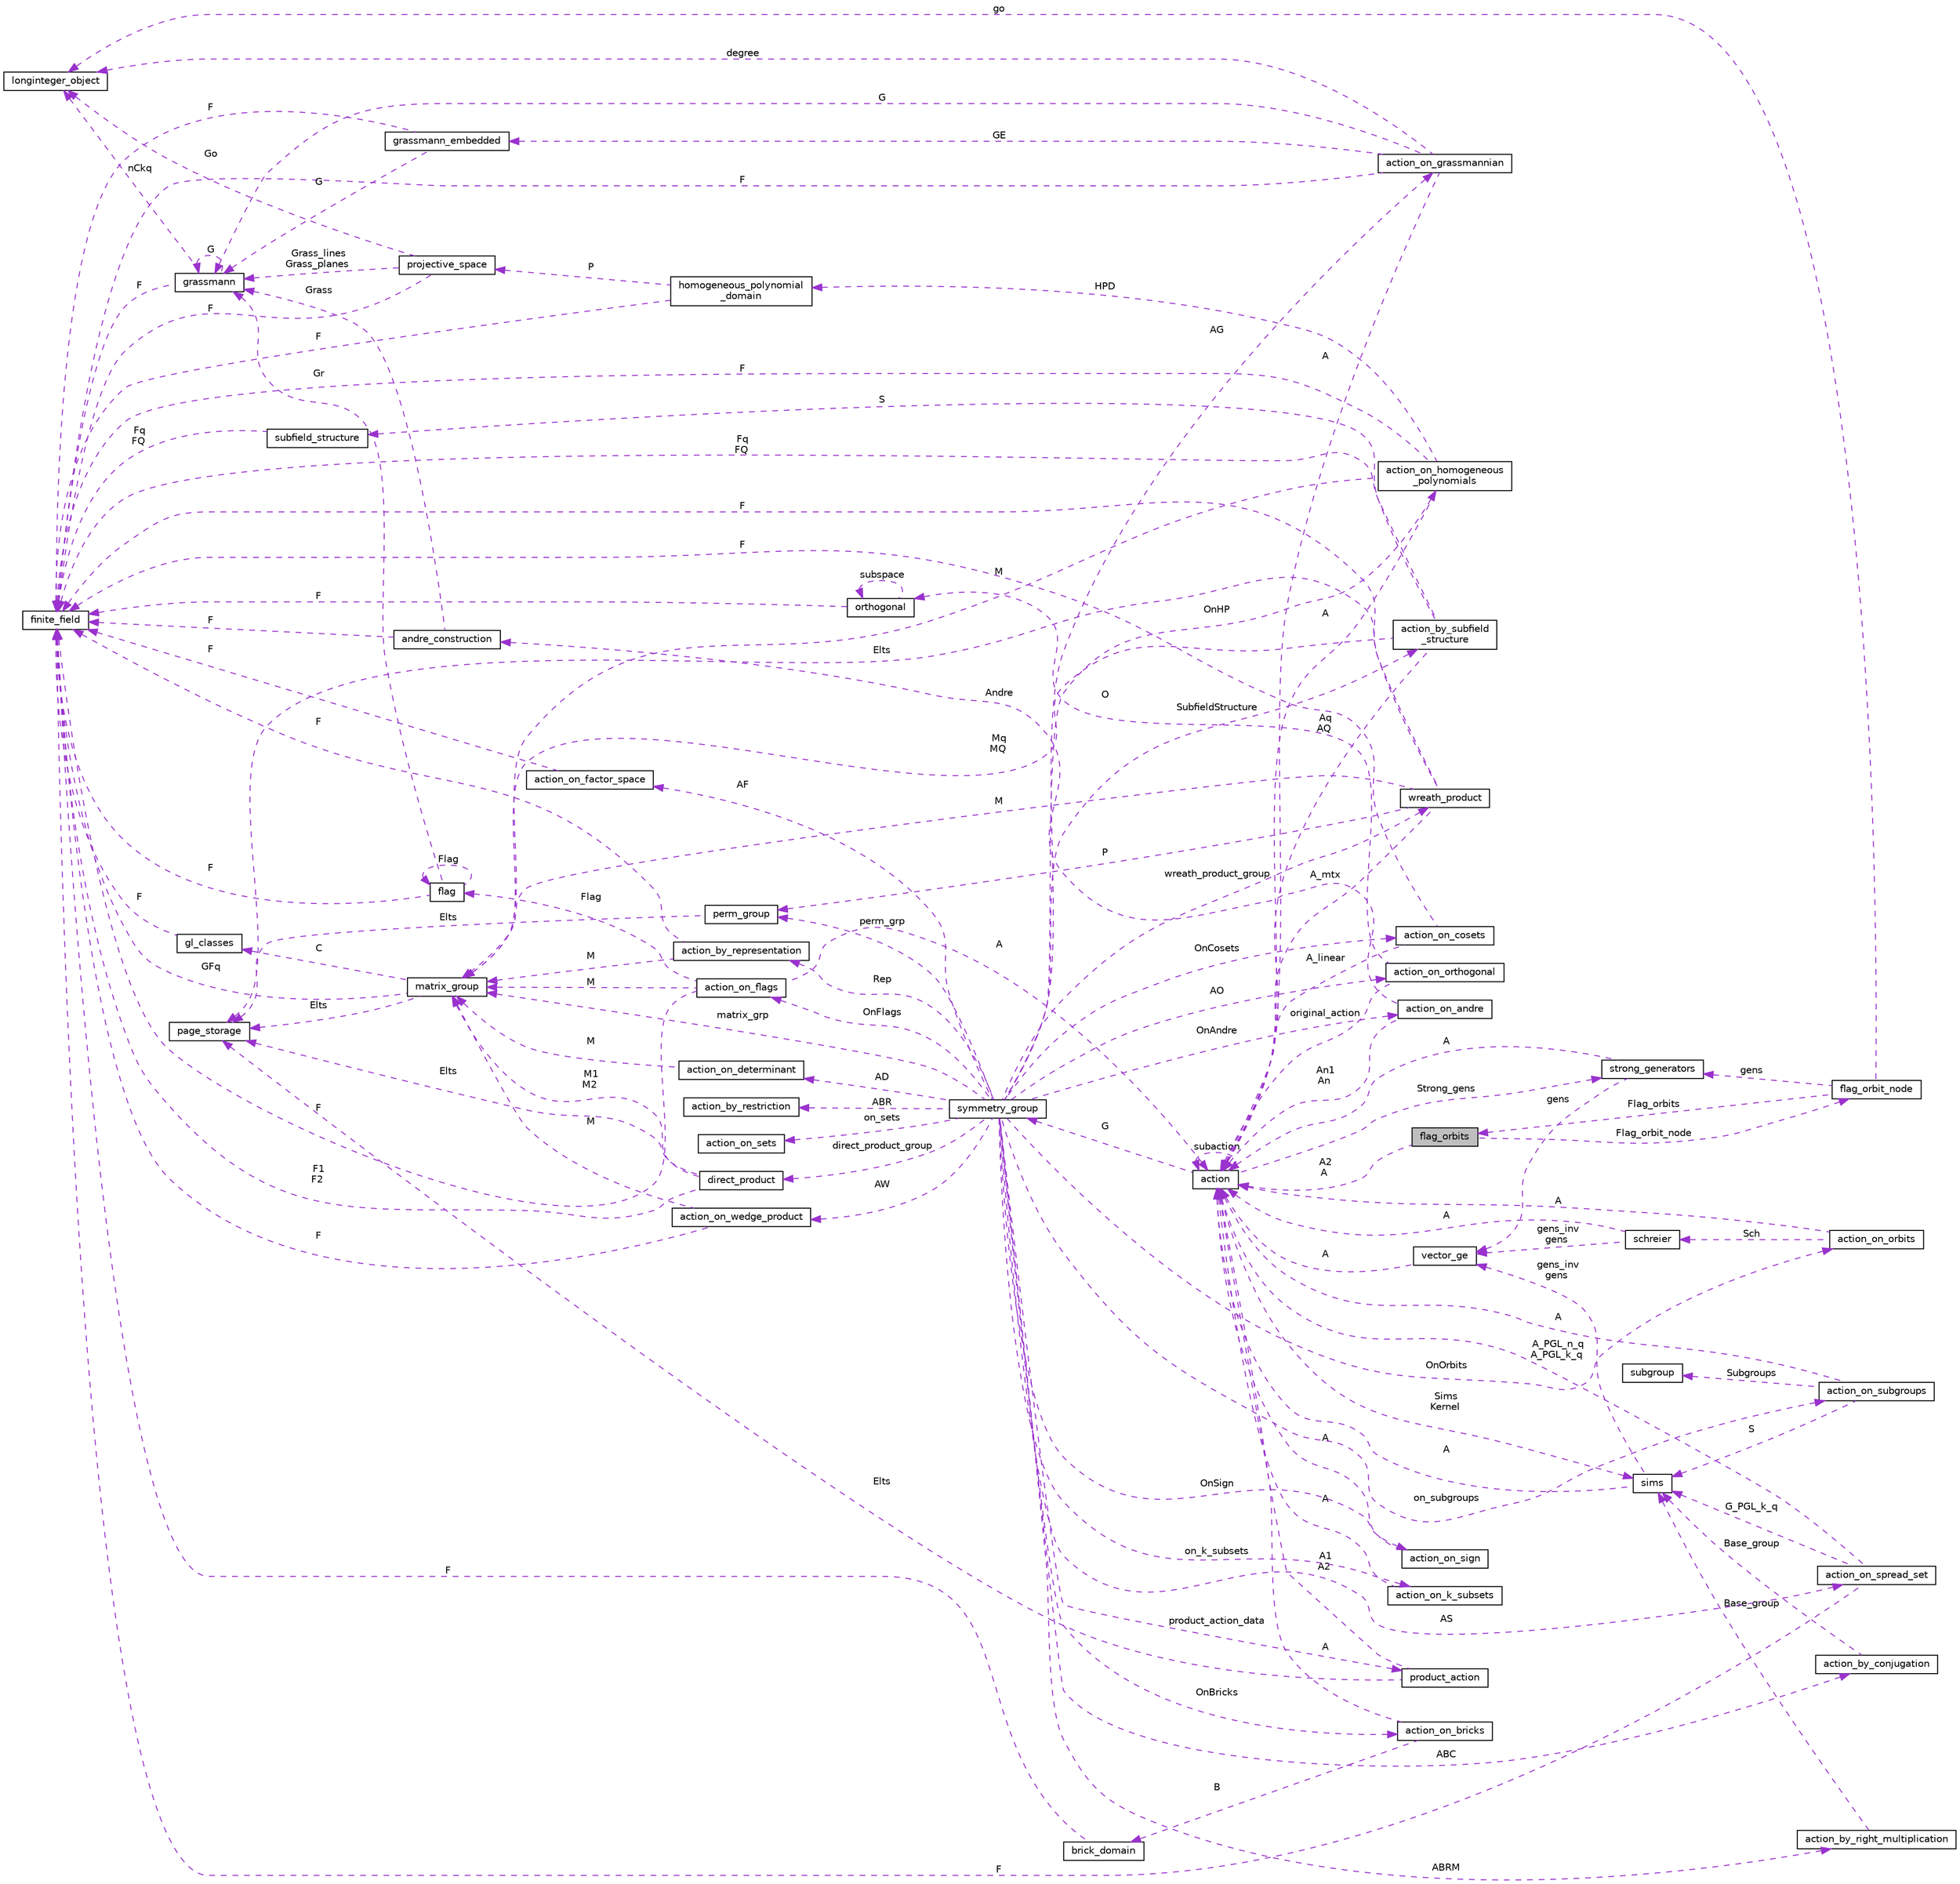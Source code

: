 digraph "flag_orbits"
{
  edge [fontname="Helvetica",fontsize="10",labelfontname="Helvetica",labelfontsize="10"];
  node [fontname="Helvetica",fontsize="10",shape=record];
  rankdir="LR";
  Node1 [label="flag_orbits",height=0.2,width=0.4,color="black", fillcolor="grey75", style="filled", fontcolor="black"];
  Node2 -> Node1 [dir="back",color="darkorchid3",fontsize="10",style="dashed",label=" Flag_orbit_node" ,fontname="Helvetica"];
  Node2 [label="flag_orbit_node",height=0.2,width=0.4,color="black", fillcolor="white", style="filled",URL="$df/dd1/classflag__orbit__node.html"];
  Node3 -> Node2 [dir="back",color="darkorchid3",fontsize="10",style="dashed",label=" go" ,fontname="Helvetica"];
  Node3 [label="longinteger_object",height=0.2,width=0.4,color="black", fillcolor="white", style="filled",URL="$dd/d7e/classlonginteger__object.html"];
  Node1 -> Node2 [dir="back",color="darkorchid3",fontsize="10",style="dashed",label=" Flag_orbits" ,fontname="Helvetica"];
  Node4 -> Node2 [dir="back",color="darkorchid3",fontsize="10",style="dashed",label=" gens" ,fontname="Helvetica"];
  Node4 [label="strong_generators",height=0.2,width=0.4,color="black", fillcolor="white", style="filled",URL="$dc/d09/classstrong__generators.html"];
  Node5 -> Node4 [dir="back",color="darkorchid3",fontsize="10",style="dashed",label=" A" ,fontname="Helvetica"];
  Node5 [label="action",height=0.2,width=0.4,color="black", fillcolor="white", style="filled",URL="$d2/d86/classaction.html"];
  Node6 -> Node5 [dir="back",color="darkorchid3",fontsize="10",style="dashed",label=" G" ,fontname="Helvetica"];
  Node6 [label="symmetry_group",height=0.2,width=0.4,color="black", fillcolor="white", style="filled",URL="$dd/d3b/unionsymmetry__group.html"];
  Node7 -> Node6 [dir="back",color="darkorchid3",fontsize="10",style="dashed",label=" product_action_data" ,fontname="Helvetica"];
  Node7 [label="product_action",height=0.2,width=0.4,color="black", fillcolor="white", style="filled",URL="$d8/d74/classproduct__action.html"];
  Node8 -> Node7 [dir="back",color="darkorchid3",fontsize="10",style="dashed",label=" Elts" ,fontname="Helvetica"];
  Node8 [label="page_storage",height=0.2,width=0.4,color="black", fillcolor="white", style="filled",URL="$dc/d72/classpage__storage.html"];
  Node5 -> Node7 [dir="back",color="darkorchid3",fontsize="10",style="dashed",label=" A1\nA2" ,fontname="Helvetica"];
  Node9 -> Node6 [dir="back",color="darkorchid3",fontsize="10",style="dashed",label=" ABR" ,fontname="Helvetica"];
  Node9 [label="action_by_restriction",height=0.2,width=0.4,color="black", fillcolor="white", style="filled",URL="$d1/d7e/classaction__by__restriction.html"];
  Node10 -> Node6 [dir="back",color="darkorchid3",fontsize="10",style="dashed",label=" OnFlags" ,fontname="Helvetica"];
  Node10 [label="action_on_flags",height=0.2,width=0.4,color="black", fillcolor="white", style="filled",URL="$dd/dc4/classaction__on__flags.html"];
  Node5 -> Node10 [dir="back",color="darkorchid3",fontsize="10",style="dashed",label=" A" ,fontname="Helvetica"];
  Node11 -> Node10 [dir="back",color="darkorchid3",fontsize="10",style="dashed",label=" M" ,fontname="Helvetica"];
  Node11 [label="matrix_group",height=0.2,width=0.4,color="black", fillcolor="white", style="filled",URL="$d3/ded/classmatrix__group.html"];
  Node8 -> Node11 [dir="back",color="darkorchid3",fontsize="10",style="dashed",label=" Elts" ,fontname="Helvetica"];
  Node12 -> Node11 [dir="back",color="darkorchid3",fontsize="10",style="dashed",label=" C" ,fontname="Helvetica"];
  Node12 [label="gl_classes",height=0.2,width=0.4,color="black", fillcolor="white", style="filled",URL="$d6/dab/classgl__classes.html"];
  Node13 -> Node12 [dir="back",color="darkorchid3",fontsize="10",style="dashed",label=" F" ,fontname="Helvetica"];
  Node13 [label="finite_field",height=0.2,width=0.4,color="black", fillcolor="white", style="filled",URL="$df/d5a/classfinite__field.html"];
  Node13 -> Node11 [dir="back",color="darkorchid3",fontsize="10",style="dashed",label=" GFq" ,fontname="Helvetica"];
  Node14 -> Node10 [dir="back",color="darkorchid3",fontsize="10",style="dashed",label=" Flag" ,fontname="Helvetica"];
  Node14 [label="flag",height=0.2,width=0.4,color="black", fillcolor="white", style="filled",URL="$d8/d06/classflag.html"];
  Node14 -> Node14 [dir="back",color="darkorchid3",fontsize="10",style="dashed",label=" Flag" ,fontname="Helvetica"];
  Node15 -> Node14 [dir="back",color="darkorchid3",fontsize="10",style="dashed",label=" Gr" ,fontname="Helvetica"];
  Node15 [label="grassmann",height=0.2,width=0.4,color="black", fillcolor="white", style="filled",URL="$df/d02/classgrassmann.html"];
  Node3 -> Node15 [dir="back",color="darkorchid3",fontsize="10",style="dashed",label=" nCkq" ,fontname="Helvetica"];
  Node15 -> Node15 [dir="back",color="darkorchid3",fontsize="10",style="dashed",label=" G" ,fontname="Helvetica"];
  Node13 -> Node15 [dir="back",color="darkorchid3",fontsize="10",style="dashed",label=" F" ,fontname="Helvetica"];
  Node13 -> Node14 [dir="back",color="darkorchid3",fontsize="10",style="dashed",label=" F" ,fontname="Helvetica"];
  Node13 -> Node10 [dir="back",color="darkorchid3",fontsize="10",style="dashed",label=" F" ,fontname="Helvetica"];
  Node16 -> Node6 [dir="back",color="darkorchid3",fontsize="10",style="dashed",label=" AW" ,fontname="Helvetica"];
  Node16 [label="action_on_wedge_product",height=0.2,width=0.4,color="black", fillcolor="white", style="filled",URL="$d0/deb/classaction__on__wedge__product.html"];
  Node11 -> Node16 [dir="back",color="darkorchid3",fontsize="10",style="dashed",label=" M" ,fontname="Helvetica"];
  Node13 -> Node16 [dir="back",color="darkorchid3",fontsize="10",style="dashed",label=" F" ,fontname="Helvetica"];
  Node17 -> Node6 [dir="back",color="darkorchid3",fontsize="10",style="dashed",label=" AF" ,fontname="Helvetica"];
  Node17 [label="action_on_factor_space",height=0.2,width=0.4,color="black", fillcolor="white", style="filled",URL="$d5/d25/classaction__on__factor__space.html"];
  Node13 -> Node17 [dir="back",color="darkorchid3",fontsize="10",style="dashed",label=" F" ,fontname="Helvetica"];
  Node18 -> Node6 [dir="back",color="darkorchid3",fontsize="10",style="dashed",label=" OnCosets" ,fontname="Helvetica"];
  Node18 [label="action_on_cosets",height=0.2,width=0.4,color="black", fillcolor="white", style="filled",URL="$d3/d72/classaction__on__cosets.html"];
  Node5 -> Node18 [dir="back",color="darkorchid3",fontsize="10",style="dashed",label=" A_linear" ,fontname="Helvetica"];
  Node13 -> Node18 [dir="back",color="darkorchid3",fontsize="10",style="dashed",label=" F" ,fontname="Helvetica"];
  Node19 -> Node6 [dir="back",color="darkorchid3",fontsize="10",style="dashed",label=" AO" ,fontname="Helvetica"];
  Node19 [label="action_on_orthogonal",height=0.2,width=0.4,color="black", fillcolor="white", style="filled",URL="$dc/d87/classaction__on__orthogonal.html"];
  Node5 -> Node19 [dir="back",color="darkorchid3",fontsize="10",style="dashed",label=" original_action" ,fontname="Helvetica"];
  Node20 -> Node19 [dir="back",color="darkorchid3",fontsize="10",style="dashed",label=" O" ,fontname="Helvetica"];
  Node20 [label="orthogonal",height=0.2,width=0.4,color="black", fillcolor="white", style="filled",URL="$d7/daa/classorthogonal.html"];
  Node20 -> Node20 [dir="back",color="darkorchid3",fontsize="10",style="dashed",label=" subspace" ,fontname="Helvetica"];
  Node13 -> Node20 [dir="back",color="darkorchid3",fontsize="10",style="dashed",label=" F" ,fontname="Helvetica"];
  Node21 -> Node6 [dir="back",color="darkorchid3",fontsize="10",style="dashed",label=" AG" ,fontname="Helvetica"];
  Node21 [label="action_on_grassmannian",height=0.2,width=0.4,color="black", fillcolor="white", style="filled",URL="$d9/ddf/classaction__on__grassmannian.html"];
  Node3 -> Node21 [dir="back",color="darkorchid3",fontsize="10",style="dashed",label=" degree" ,fontname="Helvetica"];
  Node22 -> Node21 [dir="back",color="darkorchid3",fontsize="10",style="dashed",label=" GE" ,fontname="Helvetica"];
  Node22 [label="grassmann_embedded",height=0.2,width=0.4,color="black", fillcolor="white", style="filled",URL="$d4/dda/classgrassmann__embedded.html"];
  Node15 -> Node22 [dir="back",color="darkorchid3",fontsize="10",style="dashed",label=" G" ,fontname="Helvetica"];
  Node13 -> Node22 [dir="back",color="darkorchid3",fontsize="10",style="dashed",label=" F" ,fontname="Helvetica"];
  Node5 -> Node21 [dir="back",color="darkorchid3",fontsize="10",style="dashed",label=" A" ,fontname="Helvetica"];
  Node15 -> Node21 [dir="back",color="darkorchid3",fontsize="10",style="dashed",label=" G" ,fontname="Helvetica"];
  Node13 -> Node21 [dir="back",color="darkorchid3",fontsize="10",style="dashed",label=" F" ,fontname="Helvetica"];
  Node23 -> Node6 [dir="back",color="darkorchid3",fontsize="10",style="dashed",label=" OnHP" ,fontname="Helvetica"];
  Node23 [label="action_on_homogeneous\l_polynomials",height=0.2,width=0.4,color="black", fillcolor="white", style="filled",URL="$d5/dd4/classaction__on__homogeneous__polynomials.html"];
  Node5 -> Node23 [dir="back",color="darkorchid3",fontsize="10",style="dashed",label=" A" ,fontname="Helvetica"];
  Node11 -> Node23 [dir="back",color="darkorchid3",fontsize="10",style="dashed",label=" M" ,fontname="Helvetica"];
  Node13 -> Node23 [dir="back",color="darkorchid3",fontsize="10",style="dashed",label=" F" ,fontname="Helvetica"];
  Node24 -> Node23 [dir="back",color="darkorchid3",fontsize="10",style="dashed",label=" HPD" ,fontname="Helvetica"];
  Node24 [label="homogeneous_polynomial\l_domain",height=0.2,width=0.4,color="black", fillcolor="white", style="filled",URL="$d2/da7/classhomogeneous__polynomial__domain.html"];
  Node25 -> Node24 [dir="back",color="darkorchid3",fontsize="10",style="dashed",label=" P" ,fontname="Helvetica"];
  Node25 [label="projective_space",height=0.2,width=0.4,color="black", fillcolor="white", style="filled",URL="$d2/d17/classprojective__space.html"];
  Node3 -> Node25 [dir="back",color="darkorchid3",fontsize="10",style="dashed",label=" Go" ,fontname="Helvetica"];
  Node13 -> Node25 [dir="back",color="darkorchid3",fontsize="10",style="dashed",label=" F" ,fontname="Helvetica"];
  Node15 -> Node25 [dir="back",color="darkorchid3",fontsize="10",style="dashed",label=" Grass_lines\nGrass_planes" ,fontname="Helvetica"];
  Node13 -> Node24 [dir="back",color="darkorchid3",fontsize="10",style="dashed",label=" F" ,fontname="Helvetica"];
  Node26 -> Node6 [dir="back",color="darkorchid3",fontsize="10",style="dashed",label=" OnOrbits" ,fontname="Helvetica"];
  Node26 [label="action_on_orbits",height=0.2,width=0.4,color="black", fillcolor="white", style="filled",URL="$da/d89/classaction__on__orbits.html"];
  Node5 -> Node26 [dir="back",color="darkorchid3",fontsize="10",style="dashed",label=" A" ,fontname="Helvetica"];
  Node27 -> Node26 [dir="back",color="darkorchid3",fontsize="10",style="dashed",label=" Sch" ,fontname="Helvetica"];
  Node27 [label="schreier",height=0.2,width=0.4,color="black", fillcolor="white", style="filled",URL="$d3/dd6/classschreier.html"];
  Node5 -> Node27 [dir="back",color="darkorchid3",fontsize="10",style="dashed",label=" A" ,fontname="Helvetica"];
  Node28 -> Node27 [dir="back",color="darkorchid3",fontsize="10",style="dashed",label=" gens_inv\ngens" ,fontname="Helvetica"];
  Node28 [label="vector_ge",height=0.2,width=0.4,color="black", fillcolor="white", style="filled",URL="$d4/d6e/classvector__ge.html"];
  Node5 -> Node28 [dir="back",color="darkorchid3",fontsize="10",style="dashed",label=" A" ,fontname="Helvetica"];
  Node29 -> Node6 [dir="back",color="darkorchid3",fontsize="10",style="dashed",label=" AD" ,fontname="Helvetica"];
  Node29 [label="action_on_determinant",height=0.2,width=0.4,color="black", fillcolor="white", style="filled",URL="$d4/d32/classaction__on__determinant.html"];
  Node11 -> Node29 [dir="back",color="darkorchid3",fontsize="10",style="dashed",label=" M" ,fontname="Helvetica"];
  Node30 -> Node6 [dir="back",color="darkorchid3",fontsize="10",style="dashed",label=" on_k_subsets" ,fontname="Helvetica"];
  Node30 [label="action_on_k_subsets",height=0.2,width=0.4,color="black", fillcolor="white", style="filled",URL="$d3/d04/classaction__on__k__subsets.html"];
  Node5 -> Node30 [dir="back",color="darkorchid3",fontsize="10",style="dashed",label=" A" ,fontname="Helvetica"];
  Node31 -> Node6 [dir="back",color="darkorchid3",fontsize="10",style="dashed",label=" wreath_product_group" ,fontname="Helvetica"];
  Node31 [label="wreath_product",height=0.2,width=0.4,color="black", fillcolor="white", style="filled",URL="$d8/dfa/classwreath__product.html"];
  Node8 -> Node31 [dir="back",color="darkorchid3",fontsize="10",style="dashed",label=" Elts" ,fontname="Helvetica"];
  Node5 -> Node31 [dir="back",color="darkorchid3",fontsize="10",style="dashed",label=" A_mtx" ,fontname="Helvetica"];
  Node11 -> Node31 [dir="back",color="darkorchid3",fontsize="10",style="dashed",label=" M" ,fontname="Helvetica"];
  Node32 -> Node31 [dir="back",color="darkorchid3",fontsize="10",style="dashed",label=" P" ,fontname="Helvetica"];
  Node32 [label="perm_group",height=0.2,width=0.4,color="black", fillcolor="white", style="filled",URL="$df/d0a/classperm__group.html"];
  Node8 -> Node32 [dir="back",color="darkorchid3",fontsize="10",style="dashed",label=" Elts" ,fontname="Helvetica"];
  Node13 -> Node31 [dir="back",color="darkorchid3",fontsize="10",style="dashed",label=" F" ,fontname="Helvetica"];
  Node33 -> Node6 [dir="back",color="darkorchid3",fontsize="10",style="dashed",label=" on_subgroups" ,fontname="Helvetica"];
  Node33 [label="action_on_subgroups",height=0.2,width=0.4,color="black", fillcolor="white", style="filled",URL="$d6/da4/classaction__on__subgroups.html"];
  Node34 -> Node33 [dir="back",color="darkorchid3",fontsize="10",style="dashed",label=" Subgroups" ,fontname="Helvetica"];
  Node34 [label="subgroup",height=0.2,width=0.4,color="black", fillcolor="white", style="filled",URL="$d0/d0a/classsubgroup.html"];
  Node5 -> Node33 [dir="back",color="darkorchid3",fontsize="10",style="dashed",label=" A" ,fontname="Helvetica"];
  Node35 -> Node33 [dir="back",color="darkorchid3",fontsize="10",style="dashed",label=" S" ,fontname="Helvetica"];
  Node35 [label="sims",height=0.2,width=0.4,color="black", fillcolor="white", style="filled",URL="$d9/df3/classsims.html"];
  Node5 -> Node35 [dir="back",color="darkorchid3",fontsize="10",style="dashed",label=" A" ,fontname="Helvetica"];
  Node28 -> Node35 [dir="back",color="darkorchid3",fontsize="10",style="dashed",label=" gens_inv\ngens" ,fontname="Helvetica"];
  Node11 -> Node6 [dir="back",color="darkorchid3",fontsize="10",style="dashed",label=" matrix_grp" ,fontname="Helvetica"];
  Node36 -> Node6 [dir="back",color="darkorchid3",fontsize="10",style="dashed",label=" ABRM" ,fontname="Helvetica"];
  Node36 [label="action_by_right_multiplication",height=0.2,width=0.4,color="black", fillcolor="white", style="filled",URL="$d5/daa/classaction__by__right__multiplication.html"];
  Node35 -> Node36 [dir="back",color="darkorchid3",fontsize="10",style="dashed",label=" Base_group" ,fontname="Helvetica"];
  Node37 -> Node6 [dir="back",color="darkorchid3",fontsize="10",style="dashed",label=" direct_product_group" ,fontname="Helvetica"];
  Node37 [label="direct_product",height=0.2,width=0.4,color="black", fillcolor="white", style="filled",URL="$dc/daf/classdirect__product.html"];
  Node8 -> Node37 [dir="back",color="darkorchid3",fontsize="10",style="dashed",label=" Elts" ,fontname="Helvetica"];
  Node11 -> Node37 [dir="back",color="darkorchid3",fontsize="10",style="dashed",label=" M1\nM2" ,fontname="Helvetica"];
  Node13 -> Node37 [dir="back",color="darkorchid3",fontsize="10",style="dashed",label=" F1\nF2" ,fontname="Helvetica"];
  Node38 -> Node6 [dir="back",color="darkorchid3",fontsize="10",style="dashed",label=" OnBricks" ,fontname="Helvetica"];
  Node38 [label="action_on_bricks",height=0.2,width=0.4,color="black", fillcolor="white", style="filled",URL="$de/d56/classaction__on__bricks.html"];
  Node5 -> Node38 [dir="back",color="darkorchid3",fontsize="10",style="dashed",label=" A" ,fontname="Helvetica"];
  Node39 -> Node38 [dir="back",color="darkorchid3",fontsize="10",style="dashed",label=" B" ,fontname="Helvetica"];
  Node39 [label="brick_domain",height=0.2,width=0.4,color="black", fillcolor="white", style="filled",URL="$da/daf/classbrick__domain.html"];
  Node13 -> Node39 [dir="back",color="darkorchid3",fontsize="10",style="dashed",label=" F" ,fontname="Helvetica"];
  Node40 -> Node6 [dir="back",color="darkorchid3",fontsize="10",style="dashed",label=" ABC" ,fontname="Helvetica"];
  Node40 [label="action_by_conjugation",height=0.2,width=0.4,color="black", fillcolor="white", style="filled",URL="$d3/dda/classaction__by__conjugation.html"];
  Node35 -> Node40 [dir="back",color="darkorchid3",fontsize="10",style="dashed",label=" Base_group" ,fontname="Helvetica"];
  Node41 -> Node6 [dir="back",color="darkorchid3",fontsize="10",style="dashed",label=" OnSign" ,fontname="Helvetica"];
  Node41 [label="action_on_sign",height=0.2,width=0.4,color="black", fillcolor="white", style="filled",URL="$da/d06/classaction__on__sign.html"];
  Node5 -> Node41 [dir="back",color="darkorchid3",fontsize="10",style="dashed",label=" A" ,fontname="Helvetica"];
  Node42 -> Node6 [dir="back",color="darkorchid3",fontsize="10",style="dashed",label=" SubfieldStructure" ,fontname="Helvetica"];
  Node42 [label="action_by_subfield\l_structure",height=0.2,width=0.4,color="black", fillcolor="white", style="filled",URL="$dd/d67/classaction__by__subfield__structure.html"];
  Node5 -> Node42 [dir="back",color="darkorchid3",fontsize="10",style="dashed",label=" Aq\nAQ" ,fontname="Helvetica"];
  Node43 -> Node42 [dir="back",color="darkorchid3",fontsize="10",style="dashed",label=" S" ,fontname="Helvetica"];
  Node43 [label="subfield_structure",height=0.2,width=0.4,color="black", fillcolor="white", style="filled",URL="$d4/d43/classsubfield__structure.html"];
  Node13 -> Node43 [dir="back",color="darkorchid3",fontsize="10",style="dashed",label=" Fq\nFQ" ,fontname="Helvetica"];
  Node11 -> Node42 [dir="back",color="darkorchid3",fontsize="10",style="dashed",label=" Mq\nMQ" ,fontname="Helvetica"];
  Node13 -> Node42 [dir="back",color="darkorchid3",fontsize="10",style="dashed",label=" Fq\nFQ" ,fontname="Helvetica"];
  Node44 -> Node6 [dir="back",color="darkorchid3",fontsize="10",style="dashed",label=" on_sets" ,fontname="Helvetica"];
  Node44 [label="action_on_sets",height=0.2,width=0.4,color="black", fillcolor="white", style="filled",URL="$da/d37/classaction__on__sets.html"];
  Node32 -> Node6 [dir="back",color="darkorchid3",fontsize="10",style="dashed",label=" perm_grp" ,fontname="Helvetica"];
  Node45 -> Node6 [dir="back",color="darkorchid3",fontsize="10",style="dashed",label=" Rep" ,fontname="Helvetica"];
  Node45 [label="action_by_representation",height=0.2,width=0.4,color="black", fillcolor="white", style="filled",URL="$d1/d9d/classaction__by__representation.html"];
  Node11 -> Node45 [dir="back",color="darkorchid3",fontsize="10",style="dashed",label=" M" ,fontname="Helvetica"];
  Node13 -> Node45 [dir="back",color="darkorchid3",fontsize="10",style="dashed",label=" F" ,fontname="Helvetica"];
  Node46 -> Node6 [dir="back",color="darkorchid3",fontsize="10",style="dashed",label=" AS" ,fontname="Helvetica"];
  Node46 [label="action_on_spread_set",height=0.2,width=0.4,color="black", fillcolor="white", style="filled",URL="$d2/d7a/classaction__on__spread__set.html"];
  Node5 -> Node46 [dir="back",color="darkorchid3",fontsize="10",style="dashed",label=" A_PGL_n_q\nA_PGL_k_q" ,fontname="Helvetica"];
  Node35 -> Node46 [dir="back",color="darkorchid3",fontsize="10",style="dashed",label=" G_PGL_k_q" ,fontname="Helvetica"];
  Node13 -> Node46 [dir="back",color="darkorchid3",fontsize="10",style="dashed",label=" F" ,fontname="Helvetica"];
  Node47 -> Node6 [dir="back",color="darkorchid3",fontsize="10",style="dashed",label=" OnAndre" ,fontname="Helvetica"];
  Node47 [label="action_on_andre",height=0.2,width=0.4,color="black", fillcolor="white", style="filled",URL="$da/d32/classaction__on__andre.html"];
  Node5 -> Node47 [dir="back",color="darkorchid3",fontsize="10",style="dashed",label=" An1\nAn" ,fontname="Helvetica"];
  Node48 -> Node47 [dir="back",color="darkorchid3",fontsize="10",style="dashed",label=" Andre" ,fontname="Helvetica"];
  Node48 [label="andre_construction",height=0.2,width=0.4,color="black", fillcolor="white", style="filled",URL="$d2/d32/classandre__construction.html"];
  Node13 -> Node48 [dir="back",color="darkorchid3",fontsize="10",style="dashed",label=" F" ,fontname="Helvetica"];
  Node15 -> Node48 [dir="back",color="darkorchid3",fontsize="10",style="dashed",label=" Grass" ,fontname="Helvetica"];
  Node5 -> Node5 [dir="back",color="darkorchid3",fontsize="10",style="dashed",label=" subaction" ,fontname="Helvetica"];
  Node4 -> Node5 [dir="back",color="darkorchid3",fontsize="10",style="dashed",label=" Strong_gens" ,fontname="Helvetica"];
  Node35 -> Node5 [dir="back",color="darkorchid3",fontsize="10",style="dashed",label=" Sims\nKernel" ,fontname="Helvetica"];
  Node28 -> Node4 [dir="back",color="darkorchid3",fontsize="10",style="dashed",label=" gens" ,fontname="Helvetica"];
  Node5 -> Node1 [dir="back",color="darkorchid3",fontsize="10",style="dashed",label=" A2\nA" ,fontname="Helvetica"];
}
